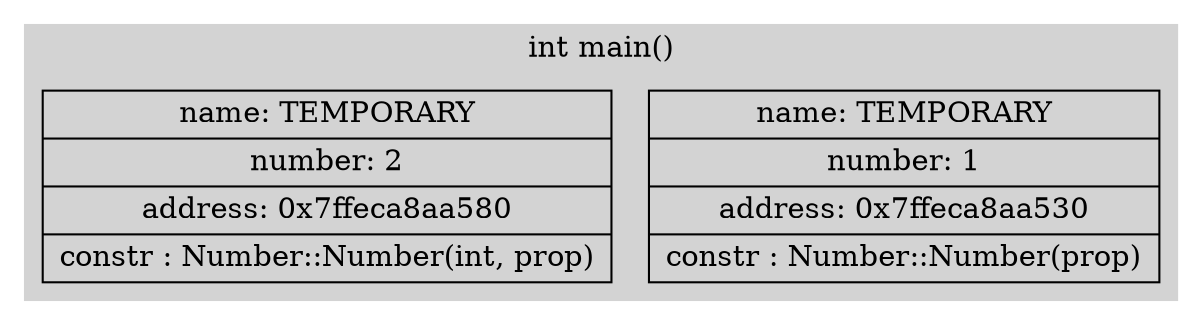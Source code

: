digraph test{
	rankdir=TB;
	subgraph cluster_1{
		color=lightgrey;
		style=filled;
		label= "int main()";
		node_1 [shape=record, label= "{ name: TEMPORARY | number: 1 | address: 0x7ffeca8aa530 | constr : Number::Number(prop)}"]
		node_2 [shape=record, label= "{ name: TEMPORARY | number: 2 | address: 0x7ffeca8aa580 | constr : Number::Number(int, prop)}"]
	}
}